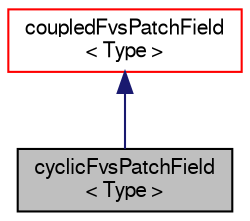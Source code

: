 digraph "cyclicFvsPatchField&lt; Type &gt;"
{
  bgcolor="transparent";
  edge [fontname="FreeSans",fontsize="10",labelfontname="FreeSans",labelfontsize="10"];
  node [fontname="FreeSans",fontsize="10",shape=record];
  Node12 [label="cyclicFvsPatchField\l\< Type \>",height=0.2,width=0.4,color="black", fillcolor="grey75", style="filled", fontcolor="black"];
  Node13 -> Node12 [dir="back",color="midnightblue",fontsize="10",style="solid",fontname="FreeSans"];
  Node13 [label="coupledFvsPatchField\l\< Type \>",height=0.2,width=0.4,color="red",URL="$a22370.html",tooltip="Foam::coupledFvsPatchField. "];
}
